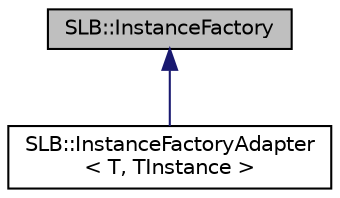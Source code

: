 digraph "SLB::InstanceFactory"
{
  edge [fontname="Helvetica",fontsize="10",labelfontname="Helvetica",labelfontsize="10"];
  node [fontname="Helvetica",fontsize="10",shape=record];
  Node1 [label="SLB::InstanceFactory",height=0.2,width=0.4,color="black", fillcolor="grey75", style="filled", fontcolor="black"];
  Node1 -> Node2 [dir="back",color="midnightblue",fontsize="10",style="solid",fontname="Helvetica"];
  Node2 [label="SLB::InstanceFactoryAdapter\l\< T, TInstance \>",height=0.2,width=0.4,color="black", fillcolor="white", style="filled",URL="$structSLB_1_1InstanceFactoryAdapter.html"];
}
